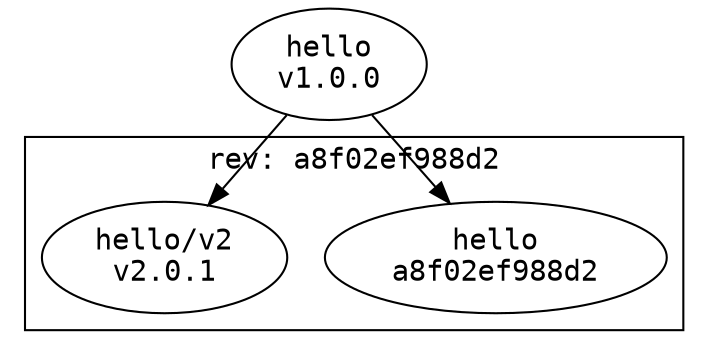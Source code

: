 digraph gomod {
	N1 [ fontname="Inconsolata",label="hello\nv1.0.0" ];
	subgraph cluster_hello {
		fontname="Inconsolata"
		label = "rev: a8f02ef988d2";
		N2 [ fontname="Inconsolata",cluste="hello",label="hello\na8f02ef988d2" ];
		N3 [ fontname="Inconsolata",cluste="hello",label="hello/v2\nv2.0.1" ];
	};
	N1->N2;
	N1->N3;
}
